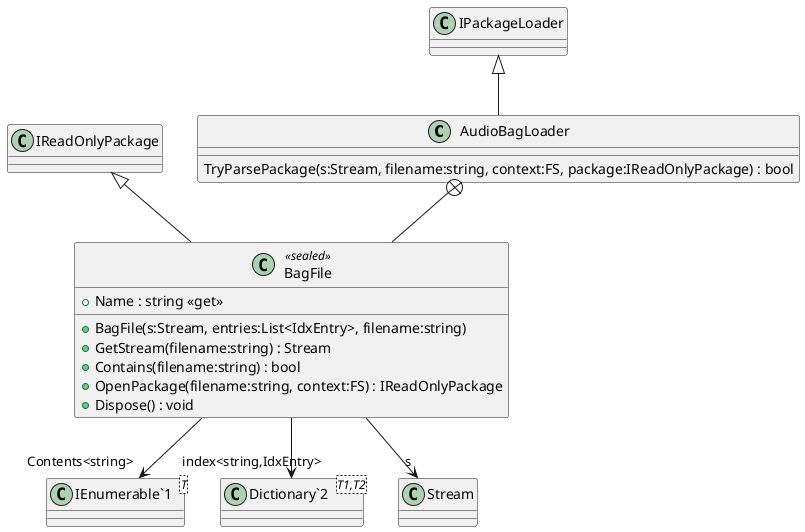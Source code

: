@startuml
class AudioBagLoader {
    TryParsePackage(s:Stream, filename:string, context:FS, package:IReadOnlyPackage) : bool
}
class BagFile <<sealed>> {
    + Name : string <<get>>
    + BagFile(s:Stream, entries:List<IdxEntry>, filename:string)
    + GetStream(filename:string) : Stream
    + Contains(filename:string) : bool
    + OpenPackage(filename:string, context:FS) : IReadOnlyPackage
    + Dispose() : void
}
class "IEnumerable`1"<T> {
}
class "Dictionary`2"<T1,T2> {
}
IPackageLoader <|-- AudioBagLoader
AudioBagLoader +-- BagFile
IReadOnlyPackage <|-- BagFile
BagFile --> "Contents<string>" "IEnumerable`1"
BagFile --> "s" Stream
BagFile --> "index<string,IdxEntry>" "Dictionary`2"
@enduml
